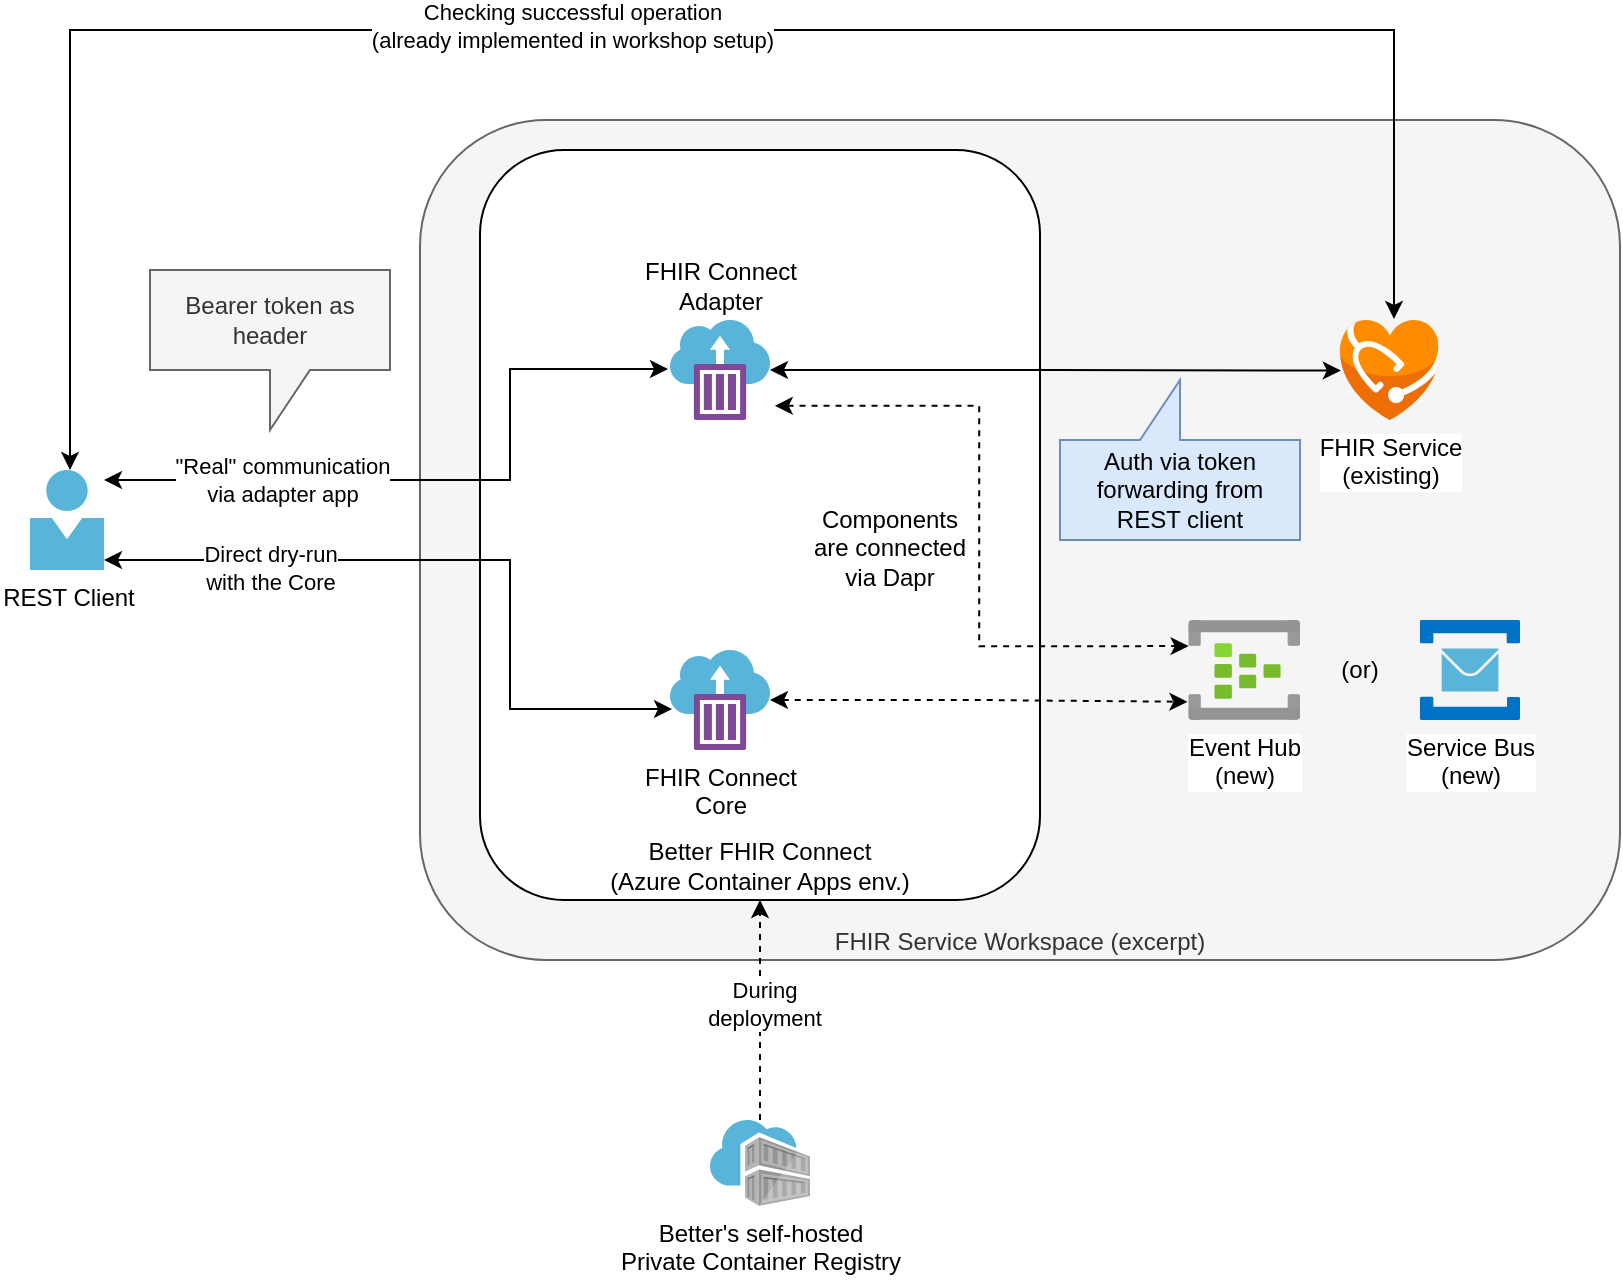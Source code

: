 <mxfile version="20.2.8" type="device"><diagram id="WI9T0HZ2pTsCkuznbFz-" name="Page-1"><mxGraphModel dx="2066" dy="1212" grid="1" gridSize="10" guides="1" tooltips="1" connect="1" arrows="1" fold="1" page="1" pageScale="1" pageWidth="1169" pageHeight="827" math="0" shadow="0"><root><mxCell id="0"/><mxCell id="1" parent="0"/><mxCell id="K-NNVvI9D6zkvkbJticm-2" value="FHIR Service Workspace (excerpt)" style="rounded=1;whiteSpace=wrap;html=1;fillColor=#f5f5f5;fontColor=#333333;strokeColor=#666666;verticalAlign=bottom;" parent="1" vertex="1"><mxGeometry x="390" y="110" width="600" height="420" as="geometry"/></mxCell><mxCell id="K-NNVvI9D6zkvkbJticm-1" value="FHIR Service&lt;br&gt;(existing)" style="sketch=0;aspect=fixed;html=1;points=[];align=center;image;fontSize=12;image=img/lib/mscae/Azure_API_for_FHIR.svg;" parent="1" vertex="1"><mxGeometry x="850" y="210" width="50" height="50" as="geometry"/></mxCell><mxCell id="K-NNVvI9D6zkvkbJticm-3" value="Better FHIR Connect&lt;br&gt;(Azure Container Apps env.)" style="rounded=1;whiteSpace=wrap;html=1;verticalAlign=bottom;" parent="1" vertex="1"><mxGeometry x="420" y="125" width="280" height="375" as="geometry"/></mxCell><mxCell id="K-NNVvI9D6zkvkbJticm-29" style="edgeStyle=orthogonalEdgeStyle;rounded=0;orthogonalLoop=1;jettySize=auto;html=1;entryX=-0.009;entryY=0.818;entryDx=0;entryDy=0;entryPerimeter=0;startArrow=classic;startFill=1;strokeColor=default;dashed=1;" parent="1" source="K-NNVvI9D6zkvkbJticm-7" target="K-NNVvI9D6zkvkbJticm-28" edge="1"><mxGeometry relative="1" as="geometry"/></mxCell><mxCell id="K-NNVvI9D6zkvkbJticm-7" value="FHIR Connect&lt;br&gt;Core" style="sketch=0;aspect=fixed;html=1;points=[];align=center;image;fontSize=12;image=img/lib/mscae/Container_Instances.svg;fontFamily=Helvetica;fontColor=default;strokeColor=default;fillColor=default;" parent="1" vertex="1"><mxGeometry x="515" y="375" width="50" height="50" as="geometry"/></mxCell><mxCell id="K-NNVvI9D6zkvkbJticm-17" style="edgeStyle=orthogonalEdgeStyle;rounded=0;orthogonalLoop=1;jettySize=auto;html=1;entryX=0.02;entryY=0.59;entryDx=0;entryDy=0;entryPerimeter=0;startArrow=classic;startFill=1;" parent="1" source="K-NNVvI9D6zkvkbJticm-9" target="K-NNVvI9D6zkvkbJticm-7" edge="1"><mxGeometry relative="1" as="geometry"><Array as="points"><mxPoint x="435" y="330"/><mxPoint x="435" y="405"/></Array></mxGeometry></mxCell><mxCell id="K-NNVvI9D6zkvkbJticm-27" value="Direct dry-run&lt;br&gt;with the Core" style="edgeLabel;html=1;align=center;verticalAlign=middle;resizable=0;points=[];" parent="K-NNVvI9D6zkvkbJticm-17" vertex="1" connectable="0"><mxGeometry x="-0.363" y="-1" relative="1" as="geometry"><mxPoint x="-31" y="3" as="offset"/></mxGeometry></mxCell><mxCell id="K-NNVvI9D6zkvkbJticm-18" style="edgeStyle=orthogonalEdgeStyle;rounded=0;orthogonalLoop=1;jettySize=auto;html=1;entryX=-0.02;entryY=0.49;entryDx=0;entryDy=0;entryPerimeter=0;startArrow=classic;startFill=1;" parent="1" source="K-NNVvI9D6zkvkbJticm-9" target="K-NNVvI9D6zkvkbJticm-10" edge="1"><mxGeometry relative="1" as="geometry"><Array as="points"><mxPoint x="435" y="290"/><mxPoint x="435" y="235"/></Array></mxGeometry></mxCell><mxCell id="K-NNVvI9D6zkvkbJticm-22" value="&quot;Real&quot; communication&lt;br&gt;via adapter app" style="edgeLabel;html=1;align=center;verticalAlign=middle;resizable=0;points=[];" parent="K-NNVvI9D6zkvkbJticm-18" vertex="1" connectable="0"><mxGeometry x="-0.58" relative="1" as="geometry"><mxPoint x="18" as="offset"/></mxGeometry></mxCell><mxCell id="K-NNVvI9D6zkvkbJticm-19" style="edgeStyle=orthogonalEdgeStyle;rounded=0;orthogonalLoop=1;jettySize=auto;html=1;entryX=0.54;entryY=-0.01;entryDx=0;entryDy=0;entryPerimeter=0;startArrow=classic;startFill=1;" parent="1" source="K-NNVvI9D6zkvkbJticm-9" target="K-NNVvI9D6zkvkbJticm-1" edge="1"><mxGeometry relative="1" as="geometry"><Array as="points"><mxPoint x="215" y="65"/><mxPoint x="877" y="65"/></Array></mxGeometry></mxCell><mxCell id="K-NNVvI9D6zkvkbJticm-20" value="Checking successful operation&lt;br&gt;(already implemented in workshop setup)" style="edgeLabel;html=1;align=center;verticalAlign=middle;resizable=0;points=[];" parent="K-NNVvI9D6zkvkbJticm-19" vertex="1" connectable="0"><mxGeometry x="-0.083" y="3" relative="1" as="geometry"><mxPoint y="1" as="offset"/></mxGeometry></mxCell><mxCell id="K-NNVvI9D6zkvkbJticm-9" value="REST Client" style="sketch=0;aspect=fixed;html=1;points=[];align=center;image;fontSize=12;image=img/lib/mscae/Person.svg;" parent="1" vertex="1"><mxGeometry x="195" y="285" width="37" height="50" as="geometry"/></mxCell><mxCell id="K-NNVvI9D6zkvkbJticm-16" style="edgeStyle=orthogonalEdgeStyle;rounded=0;orthogonalLoop=1;jettySize=auto;html=1;startArrow=classic;startFill=1;entryX=0.008;entryY=0.506;entryDx=0;entryDy=0;entryPerimeter=0;" parent="1" source="K-NNVvI9D6zkvkbJticm-10" target="K-NNVvI9D6zkvkbJticm-1" edge="1"><mxGeometry relative="1" as="geometry"><mxPoint x="760" y="310" as="targetPoint"/><Array as="points"/></mxGeometry></mxCell><mxCell id="K-NNVvI9D6zkvkbJticm-30" style="edgeStyle=orthogonalEdgeStyle;rounded=0;orthogonalLoop=1;jettySize=auto;html=1;entryX=0.002;entryY=0.261;entryDx=0;entryDy=0;entryPerimeter=0;startArrow=classic;startFill=1;strokeColor=default;exitX=1.048;exitY=0.858;exitDx=0;exitDy=0;exitPerimeter=0;dashed=1;" parent="1" source="K-NNVvI9D6zkvkbJticm-10" target="K-NNVvI9D6zkvkbJticm-28" edge="1"><mxGeometry relative="1" as="geometry"/></mxCell><mxCell id="K-NNVvI9D6zkvkbJticm-10" value="FHIR Connect&lt;br&gt;Adapter" style="sketch=0;aspect=fixed;html=1;points=[];align=center;image;fontSize=12;image=img/lib/mscae/Container_Instances.svg;fontFamily=Helvetica;fontColor=default;strokeColor=default;fillColor=default;labelPosition=center;verticalLabelPosition=top;verticalAlign=bottom;" parent="1" vertex="1"><mxGeometry x="515" y="210" width="50" height="50" as="geometry"/></mxCell><mxCell id="K-NNVvI9D6zkvkbJticm-12" style="edgeStyle=orthogonalEdgeStyle;rounded=0;orthogonalLoop=1;jettySize=auto;html=1;entryX=0.5;entryY=1;entryDx=0;entryDy=0;startArrow=none;startFill=0;strokeColor=default;dashed=1;" parent="1" source="K-NNVvI9D6zkvkbJticm-11" target="K-NNVvI9D6zkvkbJticm-3" edge="1"><mxGeometry relative="1" as="geometry"/></mxCell><mxCell id="K-NNVvI9D6zkvkbJticm-13" value="During &lt;br&gt;deployment" style="edgeLabel;html=1;align=center;verticalAlign=middle;resizable=0;points=[];" parent="K-NNVvI9D6zkvkbJticm-12" vertex="1" connectable="0"><mxGeometry x="0.078" y="-2" relative="1" as="geometry"><mxPoint y="1" as="offset"/></mxGeometry></mxCell><mxCell id="K-NNVvI9D6zkvkbJticm-11" value="Better's self-hosted &lt;br&gt;Private Container Registry" style="sketch=0;aspect=fixed;html=1;points=[];align=center;image;fontSize=12;image=img/lib/mscae/Container_Registries.svg;" parent="1" vertex="1"><mxGeometry x="535" y="610" width="50" height="43" as="geometry"/></mxCell><mxCell id="K-NNVvI9D6zkvkbJticm-23" value="Bearer token as header" style="shape=callout;whiteSpace=wrap;html=1;perimeter=calloutPerimeter;fillColor=#f5f5f5;strokeColor=#666666;fontColor=#333333;" parent="1" vertex="1"><mxGeometry x="255" y="185" width="120" height="80" as="geometry"/></mxCell><mxCell id="K-NNVvI9D6zkvkbJticm-24" value="Auth via token&lt;br&gt;forwarding from REST client" style="shape=callout;whiteSpace=wrap;html=1;perimeter=calloutPerimeter;rotation=0;direction=west;fillColor=#dae8fc;strokeColor=#6c8ebf;" parent="1" vertex="1"><mxGeometry x="710" y="240" width="120" height="80" as="geometry"/></mxCell><mxCell id="K-NNVvI9D6zkvkbJticm-28" value="Event Hub&lt;br&gt;(new)" style="aspect=fixed;html=1;points=[];align=center;image;fontSize=12;image=img/lib/azure2/analytics/Event_Hubs.svg;" parent="1" vertex="1"><mxGeometry x="774.2" y="360" width="55.8" height="50" as="geometry"/></mxCell><mxCell id="K-NNVvI9D6zkvkbJticm-32" value="Service Bus&lt;br&gt;(new)" style="sketch=0;aspect=fixed;html=1;points=[];align=center;image;fontSize=12;image=img/lib/mscae/Service_Bus.svg;" parent="1" vertex="1"><mxGeometry x="890" y="360" width="50" height="50" as="geometry"/></mxCell><mxCell id="K-NNVvI9D6zkvkbJticm-33" value="(or)" style="text;html=1;strokeColor=none;fillColor=none;align=center;verticalAlign=middle;whiteSpace=wrap;rounded=0;" parent="1" vertex="1"><mxGeometry x="830" y="370" width="60" height="30" as="geometry"/></mxCell><mxCell id="yx_qy3QFCOhVzILsuuma-1" value="Components are connected via Dapr" style="text;html=1;strokeColor=none;fillColor=none;align=center;verticalAlign=middle;whiteSpace=wrap;rounded=0;" parent="1" vertex="1"><mxGeometry x="580" y="298" width="90" height="52" as="geometry"/></mxCell></root></mxGraphModel></diagram></mxfile>
